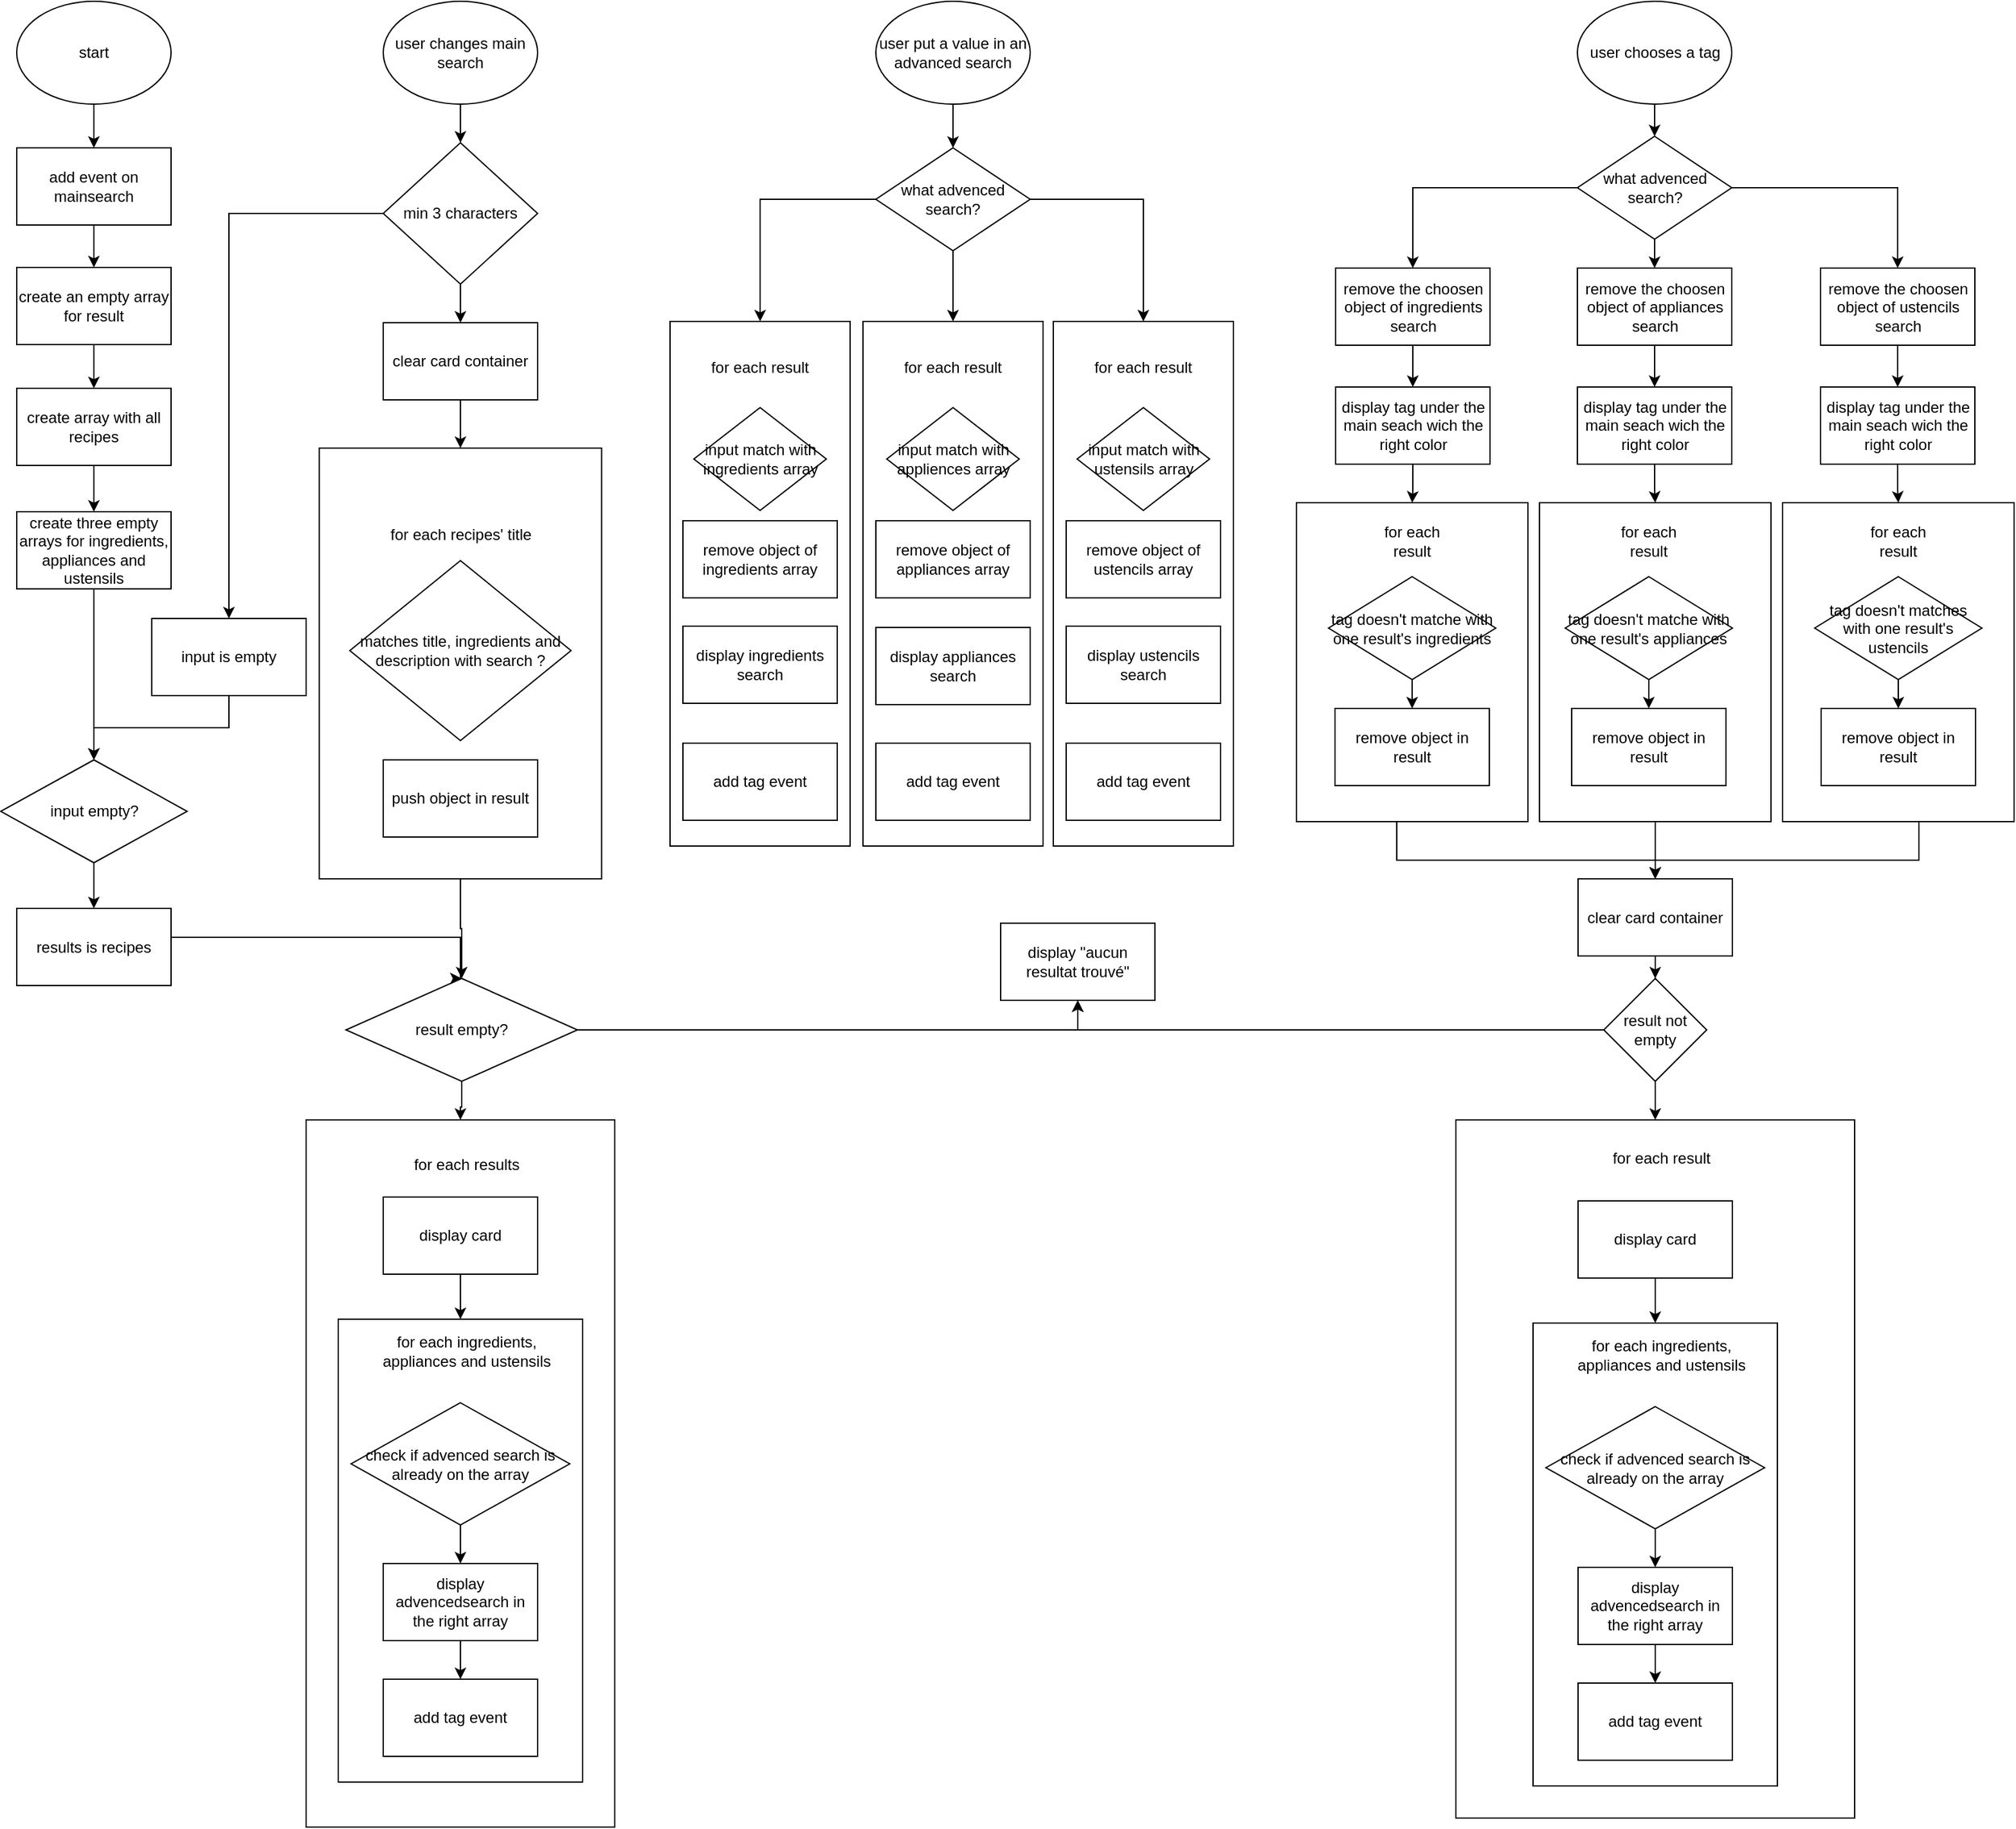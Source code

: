 <mxfile version="20.4.0" type="github">
  <diagram id="KbriIt30uOO37H-ZtImf" name="Page-1">
    <mxGraphModel dx="2489" dy="820" grid="1" gridSize="10" guides="1" tooltips="1" connect="1" arrows="1" fold="1" page="1" pageScale="1" pageWidth="827" pageHeight="1169" math="0" shadow="0">
      <root>
        <mxCell id="0" />
        <mxCell id="1" parent="0" />
        <mxCell id="cJVKDXDCF5ue0vtjtbbO-1" value="" style="rounded=0;whiteSpace=wrap;html=1;" parent="1" vertex="1">
          <mxGeometry x="61" y="301" width="140" height="408" as="geometry" />
        </mxCell>
        <mxCell id="cJVKDXDCF5ue0vtjtbbO-2" style="edgeStyle=orthogonalEdgeStyle;rounded=0;orthogonalLoop=1;jettySize=auto;html=1;entryX=0.5;entryY=0;entryDx=0;entryDy=0;" parent="1" source="cJVKDXDCF5ue0vtjtbbO-3" target="cJVKDXDCF5ue0vtjtbbO-103" edge="1">
          <mxGeometry relative="1" as="geometry" />
        </mxCell>
        <mxCell id="cJVKDXDCF5ue0vtjtbbO-3" value="" style="rounded=0;whiteSpace=wrap;html=1;" parent="1" vertex="1">
          <mxGeometry x="439" y="442" width="180" height="248" as="geometry" />
        </mxCell>
        <mxCell id="cJVKDXDCF5ue0vtjtbbO-4" style="edgeStyle=orthogonalEdgeStyle;rounded=0;orthogonalLoop=1;jettySize=auto;html=1;entryX=0.5;entryY=0;entryDx=0;entryDy=0;" parent="1" source="cJVKDXDCF5ue0vtjtbbO-5" target="cJVKDXDCF5ue0vtjtbbO-103" edge="1">
          <mxGeometry relative="1" as="geometry">
            <Array as="points">
              <mxPoint x="734" y="720" />
              <mxPoint x="529" y="720" />
            </Array>
          </mxGeometry>
        </mxCell>
        <mxCell id="cJVKDXDCF5ue0vtjtbbO-5" value="" style="rounded=0;whiteSpace=wrap;html=1;" parent="1" vertex="1">
          <mxGeometry x="628" y="442" width="180" height="248" as="geometry" />
        </mxCell>
        <mxCell id="cJVKDXDCF5ue0vtjtbbO-6" style="edgeStyle=orthogonalEdgeStyle;rounded=0;orthogonalLoop=1;jettySize=auto;html=1;entryX=0.5;entryY=0;entryDx=0;entryDy=0;" parent="1" source="cJVKDXDCF5ue0vtjtbbO-7" target="cJVKDXDCF5ue0vtjtbbO-20" edge="1">
          <mxGeometry relative="1" as="geometry" />
        </mxCell>
        <mxCell id="cJVKDXDCF5ue0vtjtbbO-7" value="&lt;div&gt;create array with all recipes&lt;/div&gt;" style="rounded=0;whiteSpace=wrap;html=1;" parent="1" vertex="1">
          <mxGeometry x="-745" y="353" width="120" height="60" as="geometry" />
        </mxCell>
        <mxCell id="cJVKDXDCF5ue0vtjtbbO-19" style="edgeStyle=orthogonalEdgeStyle;rounded=0;orthogonalLoop=1;jettySize=auto;html=1;" parent="1" source="cJVKDXDCF5ue0vtjtbbO-20" target="6vNVsLpBP_20VUj0_J83-1" edge="1">
          <mxGeometry relative="1" as="geometry">
            <mxPoint x="-685" y="554" as="targetPoint" />
          </mxGeometry>
        </mxCell>
        <mxCell id="cJVKDXDCF5ue0vtjtbbO-20" value="create three empty arrays for ingredients, appliances and ustensils" style="rounded=0;whiteSpace=wrap;html=1;" parent="1" vertex="1">
          <mxGeometry x="-745" y="449" width="120" height="60" as="geometry" />
        </mxCell>
        <mxCell id="cJVKDXDCF5ue0vtjtbbO-23" style="edgeStyle=orthogonalEdgeStyle;rounded=0;orthogonalLoop=1;jettySize=auto;html=1;entryX=0.5;entryY=0;entryDx=0;entryDy=0;" parent="1" source="cJVKDXDCF5ue0vtjtbbO-24" target="cJVKDXDCF5ue0vtjtbbO-7" edge="1">
          <mxGeometry relative="1" as="geometry" />
        </mxCell>
        <mxCell id="cJVKDXDCF5ue0vtjtbbO-24" value="create an empty array for result" style="rounded=0;whiteSpace=wrap;html=1;" parent="1" vertex="1">
          <mxGeometry x="-745" y="259" width="120" height="60" as="geometry" />
        </mxCell>
        <mxCell id="cJVKDXDCF5ue0vtjtbbO-25" style="edgeStyle=orthogonalEdgeStyle;rounded=0;orthogonalLoop=1;jettySize=auto;html=1;exitX=0.5;exitY=1;exitDx=0;exitDy=0;entryX=0.5;entryY=0;entryDx=0;entryDy=0;" parent="1" source="cJVKDXDCF5ue0vtjtbbO-26" target="cJVKDXDCF5ue0vtjtbbO-40" edge="1">
          <mxGeometry relative="1" as="geometry" />
        </mxCell>
        <mxCell id="cJVKDXDCF5ue0vtjtbbO-26" value="" style="rounded=0;whiteSpace=wrap;html=1;" parent="1" vertex="1">
          <mxGeometry x="-509.75" y="399.5" width="219.5" height="335" as="geometry" />
        </mxCell>
        <mxCell id="cJVKDXDCF5ue0vtjtbbO-27" style="edgeStyle=orthogonalEdgeStyle;rounded=0;orthogonalLoop=1;jettySize=auto;html=1;entryX=0.5;entryY=0;entryDx=0;entryDy=0;" parent="1" source="cJVKDXDCF5ue0vtjtbbO-28" target="cJVKDXDCF5ue0vtjtbbO-30" edge="1">
          <mxGeometry relative="1" as="geometry" />
        </mxCell>
        <mxCell id="cJVKDXDCF5ue0vtjtbbO-28" value="user changes main search" style="ellipse;whiteSpace=wrap;html=1;" parent="1" vertex="1">
          <mxGeometry x="-460" y="52" width="120" height="80" as="geometry" />
        </mxCell>
        <mxCell id="cJVKDXDCF5ue0vtjtbbO-29" style="edgeStyle=orthogonalEdgeStyle;rounded=0;orthogonalLoop=1;jettySize=auto;html=1;entryX=0.5;entryY=0;entryDx=0;entryDy=0;" parent="1" source="cJVKDXDCF5ue0vtjtbbO-30" target="cJVKDXDCF5ue0vtjtbbO-54" edge="1">
          <mxGeometry relative="1" as="geometry" />
        </mxCell>
        <mxCell id="6vNVsLpBP_20VUj0_J83-12" style="edgeStyle=orthogonalEdgeStyle;rounded=0;orthogonalLoop=1;jettySize=auto;html=1;" edge="1" parent="1" source="cJVKDXDCF5ue0vtjtbbO-30" target="6vNVsLpBP_20VUj0_J83-11">
          <mxGeometry relative="1" as="geometry" />
        </mxCell>
        <mxCell id="cJVKDXDCF5ue0vtjtbbO-30" value="min 3 characters" style="rhombus;whiteSpace=wrap;html=1;" parent="1" vertex="1">
          <mxGeometry x="-460" y="162" width="120" height="110" as="geometry" />
        </mxCell>
        <mxCell id="cJVKDXDCF5ue0vtjtbbO-31" style="edgeStyle=orthogonalEdgeStyle;rounded=0;orthogonalLoop=1;jettySize=auto;html=1;entryX=0.5;entryY=0;entryDx=0;entryDy=0;" parent="1" source="cJVKDXDCF5ue0vtjtbbO-32" target="cJVKDXDCF5ue0vtjtbbO-34" edge="1">
          <mxGeometry relative="1" as="geometry" />
        </mxCell>
        <mxCell id="cJVKDXDCF5ue0vtjtbbO-32" value="start" style="ellipse;whiteSpace=wrap;html=1;" parent="1" vertex="1">
          <mxGeometry x="-745" y="52" width="120" height="80" as="geometry" />
        </mxCell>
        <mxCell id="cJVKDXDCF5ue0vtjtbbO-33" style="edgeStyle=orthogonalEdgeStyle;rounded=0;orthogonalLoop=1;jettySize=auto;html=1;entryX=0.5;entryY=0;entryDx=0;entryDy=0;" parent="1" source="cJVKDXDCF5ue0vtjtbbO-34" target="cJVKDXDCF5ue0vtjtbbO-24" edge="1">
          <mxGeometry relative="1" as="geometry" />
        </mxCell>
        <mxCell id="cJVKDXDCF5ue0vtjtbbO-34" value="add event on mainsearch" style="rounded=0;whiteSpace=wrap;html=1;" parent="1" vertex="1">
          <mxGeometry x="-745" y="166" width="120" height="60" as="geometry" />
        </mxCell>
        <mxCell id="cJVKDXDCF5ue0vtjtbbO-35" value="for each recipes&#39; title" style="text;html=1;strokeColor=none;fillColor=none;align=center;verticalAlign=middle;whiteSpace=wrap;rounded=0;" parent="1" vertex="1">
          <mxGeometry x="-464.5" y="452" width="129" height="30" as="geometry" />
        </mxCell>
        <mxCell id="cJVKDXDCF5ue0vtjtbbO-36" value="matches title, ingredients and description with search ?" style="rhombus;whiteSpace=wrap;html=1;" parent="1" vertex="1">
          <mxGeometry x="-486" y="487" width="172" height="140" as="geometry" />
        </mxCell>
        <mxCell id="cJVKDXDCF5ue0vtjtbbO-37" value="push object in result" style="rounded=0;whiteSpace=wrap;html=1;" parent="1" vertex="1">
          <mxGeometry x="-460" y="642" width="120" height="60" as="geometry" />
        </mxCell>
        <mxCell id="cJVKDXDCF5ue0vtjtbbO-38" style="edgeStyle=orthogonalEdgeStyle;rounded=0;orthogonalLoop=1;jettySize=auto;html=1;entryX=0.5;entryY=1;entryDx=0;entryDy=0;" parent="1" source="cJVKDXDCF5ue0vtjtbbO-40" target="cJVKDXDCF5ue0vtjtbbO-52" edge="1">
          <mxGeometry relative="1" as="geometry">
            <mxPoint x="-50" y="832" as="targetPoint" />
          </mxGeometry>
        </mxCell>
        <mxCell id="cJVKDXDCF5ue0vtjtbbO-39" style="edgeStyle=orthogonalEdgeStyle;rounded=0;orthogonalLoop=1;jettySize=auto;html=1;entryX=0.5;entryY=0;entryDx=0;entryDy=0;" parent="1" source="cJVKDXDCF5ue0vtjtbbO-40" target="cJVKDXDCF5ue0vtjtbbO-41" edge="1">
          <mxGeometry relative="1" as="geometry" />
        </mxCell>
        <mxCell id="cJVKDXDCF5ue0vtjtbbO-40" value="result empty?" style="rhombus;whiteSpace=wrap;html=1;" parent="1" vertex="1">
          <mxGeometry x="-489" y="812" width="180" height="80" as="geometry" />
        </mxCell>
        <mxCell id="cJVKDXDCF5ue0vtjtbbO-41" value="" style="rounded=0;whiteSpace=wrap;html=1;" parent="1" vertex="1">
          <mxGeometry x="-520" y="922" width="240" height="550" as="geometry" />
        </mxCell>
        <mxCell id="cJVKDXDCF5ue0vtjtbbO-42" value="for each results" style="text;html=1;strokeColor=none;fillColor=none;align=center;verticalAlign=middle;whiteSpace=wrap;rounded=0;" parent="1" vertex="1">
          <mxGeometry x="-440" y="942" width="90" height="30" as="geometry" />
        </mxCell>
        <mxCell id="cJVKDXDCF5ue0vtjtbbO-43" style="edgeStyle=orthogonalEdgeStyle;rounded=0;orthogonalLoop=1;jettySize=auto;html=1;entryX=0.5;entryY=0;entryDx=0;entryDy=0;" parent="1" source="cJVKDXDCF5ue0vtjtbbO-44" target="cJVKDXDCF5ue0vtjtbbO-45" edge="1">
          <mxGeometry relative="1" as="geometry" />
        </mxCell>
        <mxCell id="cJVKDXDCF5ue0vtjtbbO-44" value="display card" style="rounded=0;whiteSpace=wrap;html=1;" parent="1" vertex="1">
          <mxGeometry x="-460" y="982" width="120" height="60" as="geometry" />
        </mxCell>
        <mxCell id="cJVKDXDCF5ue0vtjtbbO-45" value="" style="rounded=0;whiteSpace=wrap;html=1;" parent="1" vertex="1">
          <mxGeometry x="-495" y="1077" width="190" height="360" as="geometry" />
        </mxCell>
        <mxCell id="cJVKDXDCF5ue0vtjtbbO-46" style="edgeStyle=orthogonalEdgeStyle;rounded=0;orthogonalLoop=1;jettySize=auto;html=1;" parent="1" source="cJVKDXDCF5ue0vtjtbbO-47" target="cJVKDXDCF5ue0vtjtbbO-51" edge="1">
          <mxGeometry relative="1" as="geometry" />
        </mxCell>
        <mxCell id="cJVKDXDCF5ue0vtjtbbO-47" value="display advencedsearch in the right array" style="rounded=0;whiteSpace=wrap;html=1;" parent="1" vertex="1">
          <mxGeometry x="-460" y="1267" width="120" height="60" as="geometry" />
        </mxCell>
        <mxCell id="cJVKDXDCF5ue0vtjtbbO-48" style="edgeStyle=orthogonalEdgeStyle;rounded=0;orthogonalLoop=1;jettySize=auto;html=1;" parent="1" source="cJVKDXDCF5ue0vtjtbbO-49" target="cJVKDXDCF5ue0vtjtbbO-47" edge="1">
          <mxGeometry relative="1" as="geometry" />
        </mxCell>
        <mxCell id="cJVKDXDCF5ue0vtjtbbO-49" value="check if advenced search is already on the array" style="rhombus;whiteSpace=wrap;html=1;" parent="1" vertex="1">
          <mxGeometry x="-485" y="1142" width="170" height="95" as="geometry" />
        </mxCell>
        <mxCell id="cJVKDXDCF5ue0vtjtbbO-50" value="for each ingredients, appliances and ustensils" style="text;html=1;strokeColor=none;fillColor=none;align=center;verticalAlign=middle;whiteSpace=wrap;rounded=0;" parent="1" vertex="1">
          <mxGeometry x="-470" y="1087" width="150" height="30" as="geometry" />
        </mxCell>
        <mxCell id="cJVKDXDCF5ue0vtjtbbO-51" value="add tag event" style="rounded=0;whiteSpace=wrap;html=1;" parent="1" vertex="1">
          <mxGeometry x="-460" y="1357" width="120" height="60" as="geometry" />
        </mxCell>
        <mxCell id="cJVKDXDCF5ue0vtjtbbO-52" value="display &quot;aucun resultat trouvé&quot;" style="rounded=0;whiteSpace=wrap;html=1;" parent="1" vertex="1">
          <mxGeometry x="20" y="769" width="120" height="60" as="geometry" />
        </mxCell>
        <mxCell id="cJVKDXDCF5ue0vtjtbbO-53" style="edgeStyle=orthogonalEdgeStyle;rounded=0;orthogonalLoop=1;jettySize=auto;html=1;entryX=0.5;entryY=0;entryDx=0;entryDy=0;" parent="1" source="cJVKDXDCF5ue0vtjtbbO-54" target="cJVKDXDCF5ue0vtjtbbO-26" edge="1">
          <mxGeometry relative="1" as="geometry" />
        </mxCell>
        <mxCell id="cJVKDXDCF5ue0vtjtbbO-54" value="clear card container" style="rounded=0;whiteSpace=wrap;html=1;" parent="1" vertex="1">
          <mxGeometry x="-460" y="302" width="120" height="60" as="geometry" />
        </mxCell>
        <mxCell id="6vNVsLpBP_20VUj0_J83-15" style="edgeStyle=orthogonalEdgeStyle;rounded=0;orthogonalLoop=1;jettySize=auto;html=1;entryX=0.5;entryY=0;entryDx=0;entryDy=0;" edge="1" parent="1" source="cJVKDXDCF5ue0vtjtbbO-55" target="cJVKDXDCF5ue0vtjtbbO-111">
          <mxGeometry relative="1" as="geometry" />
        </mxCell>
        <mxCell id="cJVKDXDCF5ue0vtjtbbO-55" value="user put a value in an advanced search" style="ellipse;whiteSpace=wrap;html=1;" parent="1" vertex="1">
          <mxGeometry x="-77" y="52" width="120" height="80" as="geometry" />
        </mxCell>
        <mxCell id="cJVKDXDCF5ue0vtjtbbO-56" value="" style="rounded=0;whiteSpace=wrap;html=1;" parent="1" vertex="1">
          <mxGeometry x="-237" y="301" width="140" height="408" as="geometry" />
        </mxCell>
        <mxCell id="cJVKDXDCF5ue0vtjtbbO-57" value="input match with ingredients array" style="rhombus;whiteSpace=wrap;html=1;" parent="1" vertex="1">
          <mxGeometry x="-218.5" y="368" width="103" height="80" as="geometry" />
        </mxCell>
        <mxCell id="cJVKDXDCF5ue0vtjtbbO-58" style="edgeStyle=orthogonalEdgeStyle;rounded=0;orthogonalLoop=1;jettySize=auto;html=1;" parent="1" source="cJVKDXDCF5ue0vtjtbbO-59" target="cJVKDXDCF5ue0vtjtbbO-81" edge="1">
          <mxGeometry relative="1" as="geometry" />
        </mxCell>
        <mxCell id="cJVKDXDCF5ue0vtjtbbO-59" value="user chooses a tag" style="ellipse;whiteSpace=wrap;html=1;" parent="1" vertex="1">
          <mxGeometry x="468.5" y="52" width="120" height="80" as="geometry" />
        </mxCell>
        <mxCell id="cJVKDXDCF5ue0vtjtbbO-60" style="edgeStyle=orthogonalEdgeStyle;rounded=0;orthogonalLoop=1;jettySize=auto;html=1;entryX=0.5;entryY=0;entryDx=0;entryDy=0;" parent="1" source="cJVKDXDCF5ue0vtjtbbO-61" target="cJVKDXDCF5ue0vtjtbbO-76" edge="1">
          <mxGeometry relative="1" as="geometry" />
        </mxCell>
        <mxCell id="cJVKDXDCF5ue0vtjtbbO-61" value="display tag under the main seach wich the right color" style="rounded=0;whiteSpace=wrap;html=1;" parent="1" vertex="1">
          <mxGeometry x="280.5" y="352" width="120" height="60" as="geometry" />
        </mxCell>
        <mxCell id="cJVKDXDCF5ue0vtjtbbO-62" style="edgeStyle=orthogonalEdgeStyle;rounded=0;orthogonalLoop=1;jettySize=auto;html=1;entryX=0.5;entryY=0;entryDx=0;entryDy=0;" parent="1" source="cJVKDXDCF5ue0vtjtbbO-63" target="cJVKDXDCF5ue0vtjtbbO-61" edge="1">
          <mxGeometry relative="1" as="geometry" />
        </mxCell>
        <mxCell id="cJVKDXDCF5ue0vtjtbbO-63" value="remove the choosen object of ingredients search" style="rounded=0;whiteSpace=wrap;html=1;" parent="1" vertex="1">
          <mxGeometry x="280.5" y="259.5" width="120" height="60" as="geometry" />
        </mxCell>
        <mxCell id="cJVKDXDCF5ue0vtjtbbO-64" value="" style="rounded=0;whiteSpace=wrap;html=1;" parent="1" vertex="1">
          <mxGeometry x="374" y="922" width="310" height="543" as="geometry" />
        </mxCell>
        <mxCell id="cJVKDXDCF5ue0vtjtbbO-65" value="for each result" style="text;html=1;strokeColor=none;fillColor=none;align=center;verticalAlign=middle;whiteSpace=wrap;rounded=0;" parent="1" vertex="1">
          <mxGeometry x="494" y="937" width="80" height="30" as="geometry" />
        </mxCell>
        <mxCell id="cJVKDXDCF5ue0vtjtbbO-66" style="edgeStyle=orthogonalEdgeStyle;rounded=0;orthogonalLoop=1;jettySize=auto;html=1;entryX=0.5;entryY=0;entryDx=0;entryDy=0;" parent="1" source="cJVKDXDCF5ue0vtjtbbO-67" target="cJVKDXDCF5ue0vtjtbbO-68" edge="1">
          <mxGeometry relative="1" as="geometry" />
        </mxCell>
        <mxCell id="cJVKDXDCF5ue0vtjtbbO-67" value="display card" style="rounded=0;whiteSpace=wrap;html=1;" parent="1" vertex="1">
          <mxGeometry x="469" y="985" width="120" height="60" as="geometry" />
        </mxCell>
        <mxCell id="cJVKDXDCF5ue0vtjtbbO-68" value="" style="rounded=0;whiteSpace=wrap;html=1;" parent="1" vertex="1">
          <mxGeometry x="434" y="1080" width="190" height="360" as="geometry" />
        </mxCell>
        <mxCell id="cJVKDXDCF5ue0vtjtbbO-69" style="edgeStyle=orthogonalEdgeStyle;rounded=0;orthogonalLoop=1;jettySize=auto;html=1;" parent="1" source="cJVKDXDCF5ue0vtjtbbO-70" target="cJVKDXDCF5ue0vtjtbbO-74" edge="1">
          <mxGeometry relative="1" as="geometry" />
        </mxCell>
        <mxCell id="cJVKDXDCF5ue0vtjtbbO-70" value="display advencedsearch in the right array" style="rounded=0;whiteSpace=wrap;html=1;" parent="1" vertex="1">
          <mxGeometry x="469" y="1270" width="120" height="60" as="geometry" />
        </mxCell>
        <mxCell id="cJVKDXDCF5ue0vtjtbbO-71" style="edgeStyle=orthogonalEdgeStyle;rounded=0;orthogonalLoop=1;jettySize=auto;html=1;" parent="1" source="cJVKDXDCF5ue0vtjtbbO-72" target="cJVKDXDCF5ue0vtjtbbO-70" edge="1">
          <mxGeometry relative="1" as="geometry" />
        </mxCell>
        <mxCell id="cJVKDXDCF5ue0vtjtbbO-72" value="check if advenced search is already on the array" style="rhombus;whiteSpace=wrap;html=1;" parent="1" vertex="1">
          <mxGeometry x="444" y="1145" width="170" height="95" as="geometry" />
        </mxCell>
        <mxCell id="cJVKDXDCF5ue0vtjtbbO-73" value="for each ingredients, appliances and ustensils" style="text;html=1;strokeColor=none;fillColor=none;align=center;verticalAlign=middle;whiteSpace=wrap;rounded=0;" parent="1" vertex="1">
          <mxGeometry x="459" y="1090" width="150" height="30" as="geometry" />
        </mxCell>
        <mxCell id="cJVKDXDCF5ue0vtjtbbO-74" value="add tag event" style="rounded=0;whiteSpace=wrap;html=1;" parent="1" vertex="1">
          <mxGeometry x="469" y="1360" width="120" height="60" as="geometry" />
        </mxCell>
        <mxCell id="cJVKDXDCF5ue0vtjtbbO-75" style="edgeStyle=orthogonalEdgeStyle;rounded=0;orthogonalLoop=1;jettySize=auto;html=1;entryX=0.5;entryY=0;entryDx=0;entryDy=0;" parent="1" source="cJVKDXDCF5ue0vtjtbbO-76" target="cJVKDXDCF5ue0vtjtbbO-103" edge="1">
          <mxGeometry relative="1" as="geometry">
            <Array as="points">
              <mxPoint x="328" y="720" />
              <mxPoint x="529" y="720" />
            </Array>
          </mxGeometry>
        </mxCell>
        <mxCell id="cJVKDXDCF5ue0vtjtbbO-76" value="" style="rounded=0;whiteSpace=wrap;html=1;" parent="1" vertex="1">
          <mxGeometry x="250" y="442" width="180" height="248" as="geometry" />
        </mxCell>
        <mxCell id="cJVKDXDCF5ue0vtjtbbO-77" value="for each result" style="text;html=1;strokeColor=none;fillColor=none;align=center;verticalAlign=middle;whiteSpace=wrap;rounded=0;" parent="1" vertex="1">
          <mxGeometry x="310" y="457" width="60" height="30" as="geometry" />
        </mxCell>
        <mxCell id="cJVKDXDCF5ue0vtjtbbO-78" style="edgeStyle=orthogonalEdgeStyle;rounded=0;orthogonalLoop=1;jettySize=auto;html=1;entryX=0.5;entryY=0;entryDx=0;entryDy=0;" parent="1" source="cJVKDXDCF5ue0vtjtbbO-81" target="cJVKDXDCF5ue0vtjtbbO-63" edge="1">
          <mxGeometry relative="1" as="geometry" />
        </mxCell>
        <mxCell id="cJVKDXDCF5ue0vtjtbbO-79" style="edgeStyle=orthogonalEdgeStyle;rounded=0;orthogonalLoop=1;jettySize=auto;html=1;" parent="1" source="cJVKDXDCF5ue0vtjtbbO-81" target="cJVKDXDCF5ue0vtjtbbO-85" edge="1">
          <mxGeometry relative="1" as="geometry" />
        </mxCell>
        <mxCell id="cJVKDXDCF5ue0vtjtbbO-80" style="edgeStyle=orthogonalEdgeStyle;rounded=0;orthogonalLoop=1;jettySize=auto;html=1;" parent="1" source="cJVKDXDCF5ue0vtjtbbO-81" target="cJVKDXDCF5ue0vtjtbbO-83" edge="1">
          <mxGeometry relative="1" as="geometry" />
        </mxCell>
        <mxCell id="cJVKDXDCF5ue0vtjtbbO-81" value="what advenced search?" style="rhombus;whiteSpace=wrap;html=1;" parent="1" vertex="1">
          <mxGeometry x="468.5" y="157" width="120" height="80" as="geometry" />
        </mxCell>
        <mxCell id="cJVKDXDCF5ue0vtjtbbO-82" value="" style="edgeStyle=orthogonalEdgeStyle;rounded=0;orthogonalLoop=1;jettySize=auto;html=1;" parent="1" source="cJVKDXDCF5ue0vtjtbbO-83" target="cJVKDXDCF5ue0vtjtbbO-97" edge="1">
          <mxGeometry relative="1" as="geometry" />
        </mxCell>
        <mxCell id="cJVKDXDCF5ue0vtjtbbO-83" value="remove the choosen object of appliances search" style="rounded=0;whiteSpace=wrap;html=1;" parent="1" vertex="1">
          <mxGeometry x="468.5" y="259.5" width="120" height="60" as="geometry" />
        </mxCell>
        <mxCell id="cJVKDXDCF5ue0vtjtbbO-84" style="edgeStyle=orthogonalEdgeStyle;rounded=0;orthogonalLoop=1;jettySize=auto;html=1;" parent="1" source="cJVKDXDCF5ue0vtjtbbO-85" target="cJVKDXDCF5ue0vtjtbbO-95" edge="1">
          <mxGeometry relative="1" as="geometry" />
        </mxCell>
        <mxCell id="cJVKDXDCF5ue0vtjtbbO-85" value="remove the choosen object of ustencils search" style="rounded=0;whiteSpace=wrap;html=1;" parent="1" vertex="1">
          <mxGeometry x="657.5" y="259.5" width="120" height="60" as="geometry" />
        </mxCell>
        <mxCell id="cJVKDXDCF5ue0vtjtbbO-86" style="edgeStyle=orthogonalEdgeStyle;rounded=0;orthogonalLoop=1;jettySize=auto;html=1;" parent="1" source="cJVKDXDCF5ue0vtjtbbO-87" target="cJVKDXDCF5ue0vtjtbbO-99" edge="1">
          <mxGeometry relative="1" as="geometry" />
        </mxCell>
        <mxCell id="cJVKDXDCF5ue0vtjtbbO-87" value="tag doesn&#39;t matche with one result&#39;s ingredients" style="rhombus;whiteSpace=wrap;html=1;" parent="1" vertex="1">
          <mxGeometry x="275" y="499.5" width="130" height="80" as="geometry" />
        </mxCell>
        <mxCell id="cJVKDXDCF5ue0vtjtbbO-88" value="for each result" style="text;html=1;strokeColor=none;fillColor=none;align=center;verticalAlign=middle;whiteSpace=wrap;rounded=0;" parent="1" vertex="1">
          <mxGeometry x="688" y="457" width="60" height="30" as="geometry" />
        </mxCell>
        <mxCell id="cJVKDXDCF5ue0vtjtbbO-89" style="edgeStyle=orthogonalEdgeStyle;rounded=0;orthogonalLoop=1;jettySize=auto;html=1;" parent="1" source="cJVKDXDCF5ue0vtjtbbO-90" target="cJVKDXDCF5ue0vtjtbbO-101" edge="1">
          <mxGeometry relative="1" as="geometry" />
        </mxCell>
        <mxCell id="cJVKDXDCF5ue0vtjtbbO-90" value="tag doesn&#39;t matches with one result&#39;s ustencils" style="rhombus;whiteSpace=wrap;html=1;" parent="1" vertex="1">
          <mxGeometry x="653" y="499.5" width="130" height="80" as="geometry" />
        </mxCell>
        <mxCell id="cJVKDXDCF5ue0vtjtbbO-91" value="for each result" style="text;html=1;strokeColor=none;fillColor=none;align=center;verticalAlign=middle;whiteSpace=wrap;rounded=0;" parent="1" vertex="1">
          <mxGeometry x="494" y="457" width="60" height="30" as="geometry" />
        </mxCell>
        <mxCell id="cJVKDXDCF5ue0vtjtbbO-92" style="edgeStyle=orthogonalEdgeStyle;rounded=0;orthogonalLoop=1;jettySize=auto;html=1;entryX=0.5;entryY=0;entryDx=0;entryDy=0;" parent="1" source="cJVKDXDCF5ue0vtjtbbO-93" target="cJVKDXDCF5ue0vtjtbbO-100" edge="1">
          <mxGeometry relative="1" as="geometry" />
        </mxCell>
        <mxCell id="cJVKDXDCF5ue0vtjtbbO-93" value="tag doesn&#39;t matche with one result&#39;s appliances" style="rhombus;whiteSpace=wrap;html=1;" parent="1" vertex="1">
          <mxGeometry x="459" y="499.5" width="130" height="80" as="geometry" />
        </mxCell>
        <mxCell id="cJVKDXDCF5ue0vtjtbbO-94" style="edgeStyle=orthogonalEdgeStyle;rounded=0;orthogonalLoop=1;jettySize=auto;html=1;entryX=0.5;entryY=0;entryDx=0;entryDy=0;" parent="1" source="cJVKDXDCF5ue0vtjtbbO-95" target="cJVKDXDCF5ue0vtjtbbO-5" edge="1">
          <mxGeometry relative="1" as="geometry" />
        </mxCell>
        <mxCell id="cJVKDXDCF5ue0vtjtbbO-95" value="display tag under the main seach wich the right color" style="rounded=0;whiteSpace=wrap;html=1;" parent="1" vertex="1">
          <mxGeometry x="657.5" y="352" width="120" height="60" as="geometry" />
        </mxCell>
        <mxCell id="cJVKDXDCF5ue0vtjtbbO-96" style="edgeStyle=orthogonalEdgeStyle;rounded=0;orthogonalLoop=1;jettySize=auto;html=1;entryX=0.5;entryY=0;entryDx=0;entryDy=0;" parent="1" source="cJVKDXDCF5ue0vtjtbbO-97" target="cJVKDXDCF5ue0vtjtbbO-3" edge="1">
          <mxGeometry relative="1" as="geometry" />
        </mxCell>
        <mxCell id="cJVKDXDCF5ue0vtjtbbO-97" value="display tag under the main seach wich the right color" style="rounded=0;whiteSpace=wrap;html=1;" parent="1" vertex="1">
          <mxGeometry x="468.5" y="352" width="120" height="60" as="geometry" />
        </mxCell>
        <mxCell id="cJVKDXDCF5ue0vtjtbbO-98" value="for each result" style="text;html=1;strokeColor=none;fillColor=none;align=center;verticalAlign=middle;whiteSpace=wrap;rounded=0;" parent="1" vertex="1">
          <mxGeometry x="-207" y="322" width="80" height="30" as="geometry" />
        </mxCell>
        <mxCell id="cJVKDXDCF5ue0vtjtbbO-99" value="remove object in result" style="rounded=0;whiteSpace=wrap;html=1;" parent="1" vertex="1">
          <mxGeometry x="280" y="602" width="120" height="60" as="geometry" />
        </mxCell>
        <mxCell id="cJVKDXDCF5ue0vtjtbbO-100" value="remove object in result" style="rounded=0;whiteSpace=wrap;html=1;" parent="1" vertex="1">
          <mxGeometry x="464" y="602" width="120" height="60" as="geometry" />
        </mxCell>
        <mxCell id="cJVKDXDCF5ue0vtjtbbO-101" value="remove object in result" style="rounded=0;whiteSpace=wrap;html=1;" parent="1" vertex="1">
          <mxGeometry x="658" y="602" width="120" height="60" as="geometry" />
        </mxCell>
        <mxCell id="cJVKDXDCF5ue0vtjtbbO-102" style="edgeStyle=orthogonalEdgeStyle;rounded=0;orthogonalLoop=1;jettySize=auto;html=1;" parent="1" source="cJVKDXDCF5ue0vtjtbbO-103" target="cJVKDXDCF5ue0vtjtbbO-106" edge="1">
          <mxGeometry relative="1" as="geometry" />
        </mxCell>
        <mxCell id="cJVKDXDCF5ue0vtjtbbO-103" value="clear card container" style="rounded=0;whiteSpace=wrap;html=1;" parent="1" vertex="1">
          <mxGeometry x="469" y="734.5" width="120" height="60" as="geometry" />
        </mxCell>
        <mxCell id="cJVKDXDCF5ue0vtjtbbO-104" style="edgeStyle=orthogonalEdgeStyle;rounded=0;orthogonalLoop=1;jettySize=auto;html=1;entryX=0.5;entryY=0;entryDx=0;entryDy=0;" parent="1" source="cJVKDXDCF5ue0vtjtbbO-106" target="cJVKDXDCF5ue0vtjtbbO-64" edge="1">
          <mxGeometry relative="1" as="geometry" />
        </mxCell>
        <mxCell id="cJVKDXDCF5ue0vtjtbbO-105" style="edgeStyle=orthogonalEdgeStyle;rounded=0;orthogonalLoop=1;jettySize=auto;html=1;entryX=0.5;entryY=1;entryDx=0;entryDy=0;" parent="1" source="cJVKDXDCF5ue0vtjtbbO-106" target="cJVKDXDCF5ue0vtjtbbO-52" edge="1">
          <mxGeometry relative="1" as="geometry" />
        </mxCell>
        <mxCell id="cJVKDXDCF5ue0vtjtbbO-106" value="result not empty" style="rhombus;whiteSpace=wrap;html=1;" parent="1" vertex="1">
          <mxGeometry x="489" y="812" width="80" height="80" as="geometry" />
        </mxCell>
        <mxCell id="cJVKDXDCF5ue0vtjtbbO-107" value="remove object of ingredients array" style="rounded=0;whiteSpace=wrap;html=1;" parent="1" vertex="1">
          <mxGeometry x="-227" y="456" width="120" height="60" as="geometry" />
        </mxCell>
        <mxCell id="cJVKDXDCF5ue0vtjtbbO-108" style="edgeStyle=orthogonalEdgeStyle;rounded=0;orthogonalLoop=1;jettySize=auto;html=1;entryX=0.5;entryY=0;entryDx=0;entryDy=0;" parent="1" source="cJVKDXDCF5ue0vtjtbbO-111" target="cJVKDXDCF5ue0vtjtbbO-113" edge="1">
          <mxGeometry relative="1" as="geometry" />
        </mxCell>
        <mxCell id="cJVKDXDCF5ue0vtjtbbO-109" style="edgeStyle=orthogonalEdgeStyle;rounded=0;orthogonalLoop=1;jettySize=auto;html=1;entryX=0.5;entryY=0;entryDx=0;entryDy=0;" parent="1" source="cJVKDXDCF5ue0vtjtbbO-111" target="cJVKDXDCF5ue0vtjtbbO-56" edge="1">
          <mxGeometry relative="1" as="geometry" />
        </mxCell>
        <mxCell id="cJVKDXDCF5ue0vtjtbbO-110" style="edgeStyle=orthogonalEdgeStyle;rounded=0;orthogonalLoop=1;jettySize=auto;html=1;entryX=0.5;entryY=0;entryDx=0;entryDy=0;" parent="1" source="cJVKDXDCF5ue0vtjtbbO-111" target="cJVKDXDCF5ue0vtjtbbO-1" edge="1">
          <mxGeometry relative="1" as="geometry" />
        </mxCell>
        <mxCell id="cJVKDXDCF5ue0vtjtbbO-111" value="what advenced search?" style="rhombus;whiteSpace=wrap;html=1;" parent="1" vertex="1">
          <mxGeometry x="-77" y="166" width="120" height="80" as="geometry" />
        </mxCell>
        <mxCell id="cJVKDXDCF5ue0vtjtbbO-112" value="remove object of ustencils array" style="rounded=0;whiteSpace=wrap;html=1;" parent="1" vertex="1">
          <mxGeometry x="71" y="456" width="120" height="60" as="geometry" />
        </mxCell>
        <mxCell id="cJVKDXDCF5ue0vtjtbbO-113" value="" style="rounded=0;whiteSpace=wrap;html=1;" parent="1" vertex="1">
          <mxGeometry x="-87" y="301" width="140" height="408" as="geometry" />
        </mxCell>
        <mxCell id="cJVKDXDCF5ue0vtjtbbO-114" value="input match with appliences array" style="rhombus;whiteSpace=wrap;html=1;" parent="1" vertex="1">
          <mxGeometry x="-68.5" y="368" width="103" height="80" as="geometry" />
        </mxCell>
        <mxCell id="cJVKDXDCF5ue0vtjtbbO-115" value="for each result" style="text;html=1;strokeColor=none;fillColor=none;align=center;verticalAlign=middle;whiteSpace=wrap;rounded=0;" parent="1" vertex="1">
          <mxGeometry x="-57" y="322" width="80" height="30" as="geometry" />
        </mxCell>
        <mxCell id="cJVKDXDCF5ue0vtjtbbO-116" value="remove object of appliances array" style="rounded=0;whiteSpace=wrap;html=1;" parent="1" vertex="1">
          <mxGeometry x="-77" y="456" width="120" height="60" as="geometry" />
        </mxCell>
        <mxCell id="cJVKDXDCF5ue0vtjtbbO-117" value="input match with ustensils array" style="rhombus;whiteSpace=wrap;html=1;" parent="1" vertex="1">
          <mxGeometry x="79.5" y="368" width="103" height="80" as="geometry" />
        </mxCell>
        <mxCell id="cJVKDXDCF5ue0vtjtbbO-118" value="for each result" style="text;html=1;strokeColor=none;fillColor=none;align=center;verticalAlign=middle;whiteSpace=wrap;rounded=0;" parent="1" vertex="1">
          <mxGeometry x="91" y="322" width="80" height="30" as="geometry" />
        </mxCell>
        <mxCell id="cJVKDXDCF5ue0vtjtbbO-119" value="display ingredients search" style="rounded=0;whiteSpace=wrap;html=1;" parent="1" vertex="1">
          <mxGeometry x="-227" y="538" width="120" height="60" as="geometry" />
        </mxCell>
        <mxCell id="cJVKDXDCF5ue0vtjtbbO-120" value="display ustencils search" style="rounded=0;whiteSpace=wrap;html=1;" parent="1" vertex="1">
          <mxGeometry x="71" y="538" width="120" height="60" as="geometry" />
        </mxCell>
        <mxCell id="cJVKDXDCF5ue0vtjtbbO-121" value="display appliances search" style="rounded=0;whiteSpace=wrap;html=1;" parent="1" vertex="1">
          <mxGeometry x="-77" y="539" width="120" height="60" as="geometry" />
        </mxCell>
        <mxCell id="cJVKDXDCF5ue0vtjtbbO-122" value="add tag event" style="rounded=0;whiteSpace=wrap;html=1;" parent="1" vertex="1">
          <mxGeometry x="-227" y="629" width="120" height="60" as="geometry" />
        </mxCell>
        <mxCell id="cJVKDXDCF5ue0vtjtbbO-123" value="add tag event" style="rounded=0;whiteSpace=wrap;html=1;" parent="1" vertex="1">
          <mxGeometry x="71" y="629" width="120" height="60" as="geometry" />
        </mxCell>
        <mxCell id="cJVKDXDCF5ue0vtjtbbO-124" value="add tag event" style="rounded=0;whiteSpace=wrap;html=1;" parent="1" vertex="1">
          <mxGeometry x="-77" y="629" width="120" height="60" as="geometry" />
        </mxCell>
        <mxCell id="6vNVsLpBP_20VUj0_J83-13" style="edgeStyle=orthogonalEdgeStyle;rounded=0;orthogonalLoop=1;jettySize=auto;html=1;entryX=0.5;entryY=0;entryDx=0;entryDy=0;" edge="1" parent="1" source="6vNVsLpBP_20VUj0_J83-1" target="6vNVsLpBP_20VUj0_J83-3">
          <mxGeometry relative="1" as="geometry" />
        </mxCell>
        <mxCell id="6vNVsLpBP_20VUj0_J83-1" value="input empty?" style="rhombus;whiteSpace=wrap;html=1;" vertex="1" parent="1">
          <mxGeometry x="-757.5" y="642" width="145" height="80" as="geometry" />
        </mxCell>
        <mxCell id="6vNVsLpBP_20VUj0_J83-4" style="edgeStyle=orthogonalEdgeStyle;rounded=0;orthogonalLoop=1;jettySize=auto;html=1;entryX=0.5;entryY=0;entryDx=0;entryDy=0;" edge="1" parent="1" source="6vNVsLpBP_20VUj0_J83-3" target="cJVKDXDCF5ue0vtjtbbO-40">
          <mxGeometry relative="1" as="geometry">
            <Array as="points">
              <mxPoint x="-400" y="780" />
            </Array>
          </mxGeometry>
        </mxCell>
        <mxCell id="6vNVsLpBP_20VUj0_J83-3" value="results is recipes" style="rounded=0;whiteSpace=wrap;html=1;" vertex="1" parent="1">
          <mxGeometry x="-745" y="757.5" width="120" height="60" as="geometry" />
        </mxCell>
        <mxCell id="6vNVsLpBP_20VUj0_J83-14" style="edgeStyle=orthogonalEdgeStyle;rounded=0;orthogonalLoop=1;jettySize=auto;html=1;" edge="1" parent="1" source="6vNVsLpBP_20VUj0_J83-11" target="6vNVsLpBP_20VUj0_J83-1">
          <mxGeometry relative="1" as="geometry" />
        </mxCell>
        <mxCell id="6vNVsLpBP_20VUj0_J83-11" value="input is empty" style="rounded=0;whiteSpace=wrap;html=1;" vertex="1" parent="1">
          <mxGeometry x="-640" y="532" width="120" height="60" as="geometry" />
        </mxCell>
      </root>
    </mxGraphModel>
  </diagram>
</mxfile>
